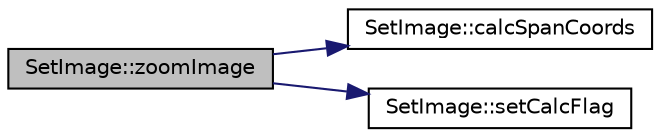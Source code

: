 digraph "SetImage::zoomImage"
{
 // LATEX_PDF_SIZE
  edge [fontname="Helvetica",fontsize="10",labelfontname="Helvetica",labelfontsize="10"];
  node [fontname="Helvetica",fontsize="10",shape=record];
  rankdir="LR";
  Node1 [label="SetImage::zoomImage",height=0.2,width=0.4,color="black", fillcolor="grey75", style="filled", fontcolor="black",tooltip=" "];
  Node1 -> Node2 [color="midnightblue",fontsize="10",style="solid",fontname="Helvetica"];
  Node2 [label="SetImage::calcSpanCoords",height=0.2,width=0.4,color="black", fillcolor="white", style="filled",URL="$class_set_image.html#a9fa26f15173e6dd51978ba5dcc46f16b",tooltip=" "];
  Node1 -> Node3 [color="midnightblue",fontsize="10",style="solid",fontname="Helvetica"];
  Node3 [label="SetImage::setCalcFlag",height=0.2,width=0.4,color="black", fillcolor="white", style="filled",URL="$class_set_image.html#a13649460d2fc334dc639d1fa6a702b91",tooltip=" "];
}
